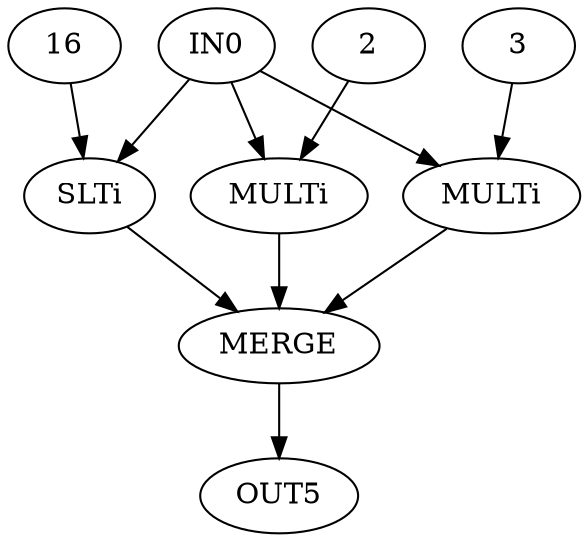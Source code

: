 digraph branch_test{
 0 [ label = IN0 ]
 1 [ label = SLTi, VALUE = 16]
 1.16 [ label = 16 ]
 2 [ label = MULTi, VALUE = 2]
 2.2 [ label = 2 ]
 3 [ label = MULTi, VALUE = 3]
 3.3 [ label = 3 ]
 4 [ label = MERGE]
 5 [ label = OUT5 ]
 0 -> 1
 0 -> 2
 0 -> 3
 1.16 -> 1
 1 -> 4
 2.2 -> 2
 2 -> 4
 3.3 -> 3
 3 -> 4
 4 -> 5
}
